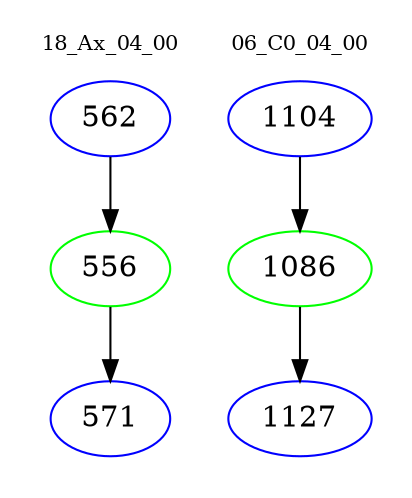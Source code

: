 digraph{
subgraph cluster_0 {
color = white
label = "18_Ax_04_00";
fontsize=10;
T0_562 [label="562", color="blue"]
T0_562 -> T0_556 [color="black"]
T0_556 [label="556", color="green"]
T0_556 -> T0_571 [color="black"]
T0_571 [label="571", color="blue"]
}
subgraph cluster_1 {
color = white
label = "06_C0_04_00";
fontsize=10;
T1_1104 [label="1104", color="blue"]
T1_1104 -> T1_1086 [color="black"]
T1_1086 [label="1086", color="green"]
T1_1086 -> T1_1127 [color="black"]
T1_1127 [label="1127", color="blue"]
}
}
